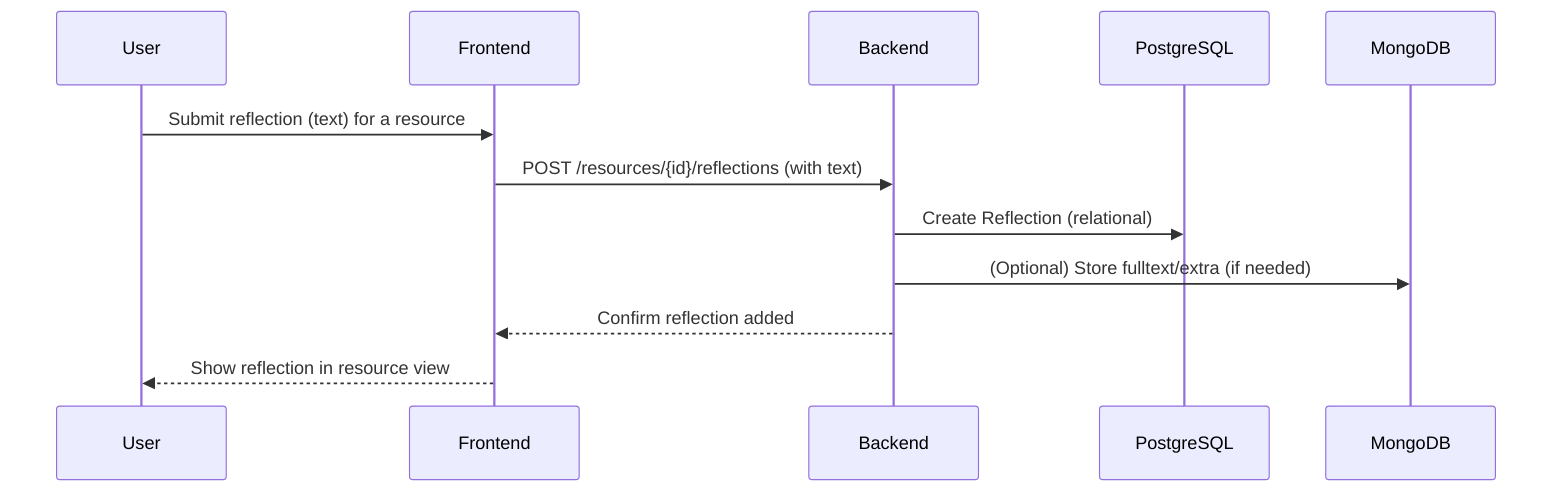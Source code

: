 sequenceDiagram
    participant User
    participant FE as Frontend
    participant BE as Backend
    participant PG as PostgreSQL
    participant MG as MongoDB

    User->>FE: Submit reflection (text) for a resource
    FE->>BE: POST /resources/{id}/reflections (with text)
    BE->>PG: Create Reflection (relational)
    BE->>MG: (Optional) Store fulltext/extra (if needed)
    BE-->>FE: Confirm reflection added
    FE-->>User: Show reflection in resource view